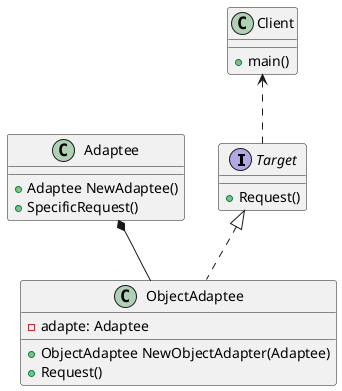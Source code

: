 @startuml
'https://plantuml.com/class-diagram

interface Target {
+Request()
}

class Adaptee {
+Adaptee NewAdaptee()
+SpecificRequest()
}

class ObjectAdaptee {
-adapte: Adaptee
+ObjectAdaptee NewObjectAdapter(Adaptee)
+Request()
}

class Client {
+main()
}

Target <|.. ObjectAdaptee
Adaptee *-- ObjectAdaptee
Client <.. Target

@enduml